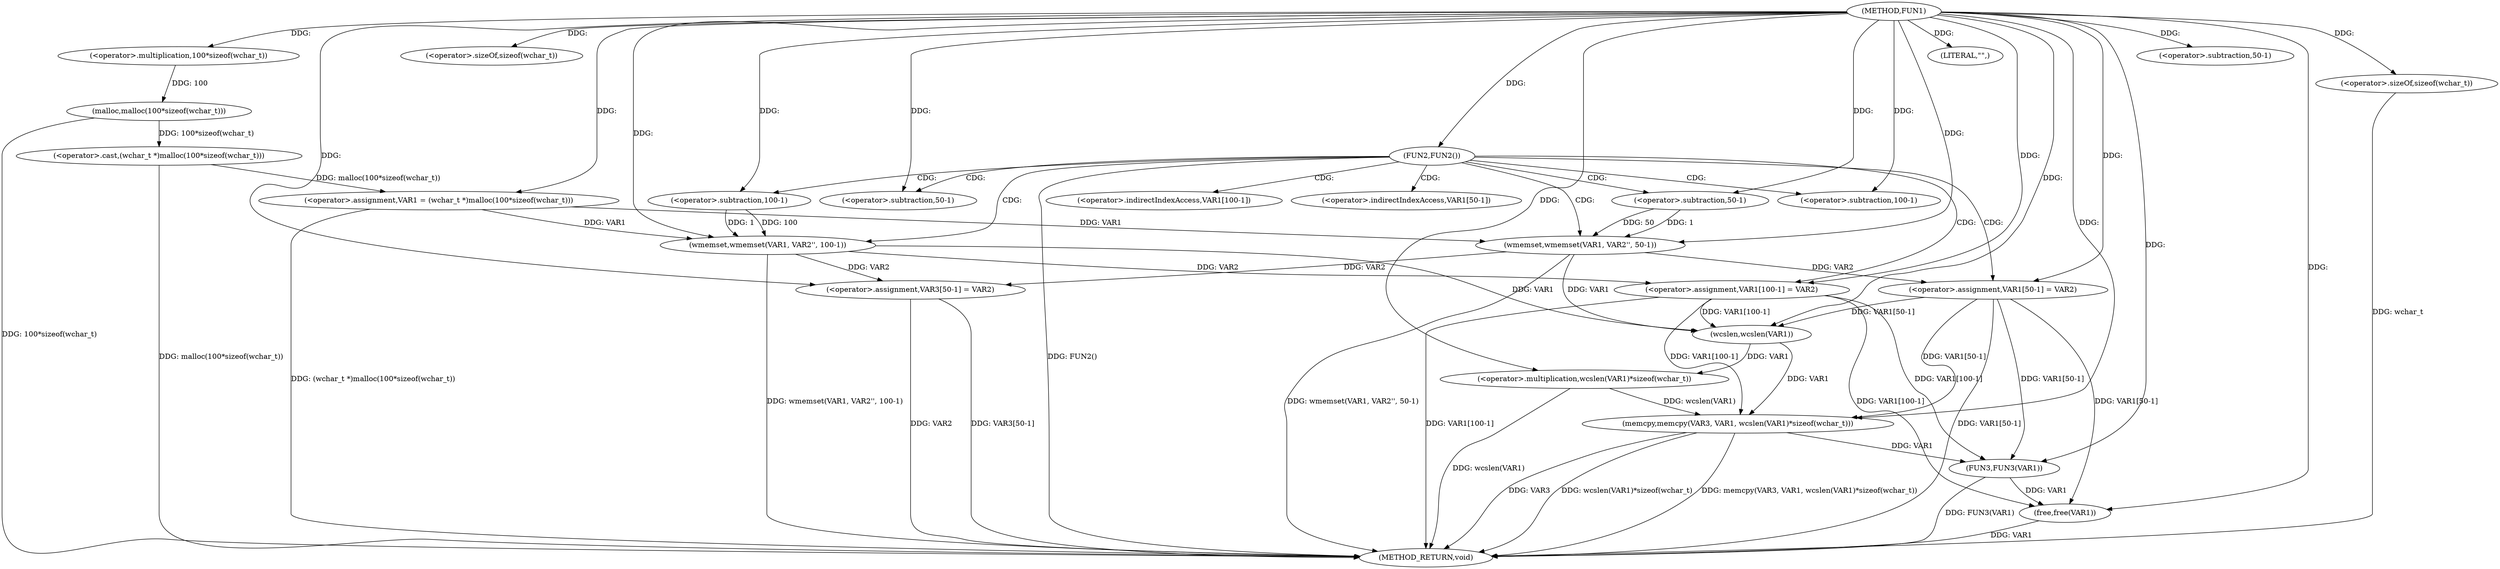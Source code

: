 digraph FUN1 {  
"1000100" [label = "(METHOD,FUN1)" ]
"1000164" [label = "(METHOD_RETURN,void)" ]
"1000103" [label = "(<operator>.assignment,VAR1 = (wchar_t *)malloc(100*sizeof(wchar_t)))" ]
"1000105" [label = "(<operator>.cast,(wchar_t *)malloc(100*sizeof(wchar_t)))" ]
"1000107" [label = "(malloc,malloc(100*sizeof(wchar_t)))" ]
"1000108" [label = "(<operator>.multiplication,100*sizeof(wchar_t))" ]
"1000110" [label = "(<operator>.sizeOf,sizeof(wchar_t))" ]
"1000113" [label = "(FUN2,FUN2())" ]
"1000115" [label = "(wmemset,wmemset(VAR1, VAR2'', 100-1))" ]
"1000118" [label = "(<operator>.subtraction,100-1)" ]
"1000121" [label = "(<operator>.assignment,VAR1[100-1] = VAR2)" ]
"1000124" [label = "(<operator>.subtraction,100-1)" ]
"1000130" [label = "(wmemset,wmemset(VAR1, VAR2'', 50-1))" ]
"1000133" [label = "(<operator>.subtraction,50-1)" ]
"1000136" [label = "(<operator>.assignment,VAR1[50-1] = VAR2)" ]
"1000139" [label = "(<operator>.subtraction,50-1)" ]
"1000144" [label = "(LITERAL,\"\",)" ]
"1000145" [label = "(memcpy,memcpy(VAR3, VAR1, wcslen(VAR1)*sizeof(wchar_t)))" ]
"1000148" [label = "(<operator>.multiplication,wcslen(VAR1)*sizeof(wchar_t))" ]
"1000149" [label = "(wcslen,wcslen(VAR1))" ]
"1000151" [label = "(<operator>.sizeOf,sizeof(wchar_t))" ]
"1000153" [label = "(<operator>.assignment,VAR3[50-1] = VAR2)" ]
"1000156" [label = "(<operator>.subtraction,50-1)" ]
"1000160" [label = "(FUN3,FUN3(VAR1))" ]
"1000162" [label = "(free,free(VAR1))" ]
"1000122" [label = "(<operator>.indirectIndexAccess,VAR1[100-1])" ]
"1000137" [label = "(<operator>.indirectIndexAccess,VAR1[50-1])" ]
  "1000153" -> "1000164"  [ label = "DDG: VAR2"] 
  "1000130" -> "1000164"  [ label = "DDG: wmemset(VAR1, VAR2'', 50-1)"] 
  "1000107" -> "1000164"  [ label = "DDG: 100*sizeof(wchar_t)"] 
  "1000103" -> "1000164"  [ label = "DDG: (wchar_t *)malloc(100*sizeof(wchar_t))"] 
  "1000160" -> "1000164"  [ label = "DDG: FUN3(VAR1)"] 
  "1000151" -> "1000164"  [ label = "DDG: wchar_t"] 
  "1000153" -> "1000164"  [ label = "DDG: VAR3[50-1]"] 
  "1000113" -> "1000164"  [ label = "DDG: FUN2()"] 
  "1000136" -> "1000164"  [ label = "DDG: VAR1[50-1]"] 
  "1000105" -> "1000164"  [ label = "DDG: malloc(100*sizeof(wchar_t))"] 
  "1000115" -> "1000164"  [ label = "DDG: wmemset(VAR1, VAR2'', 100-1)"] 
  "1000148" -> "1000164"  [ label = "DDG: wcslen(VAR1)"] 
  "1000145" -> "1000164"  [ label = "DDG: wcslen(VAR1)*sizeof(wchar_t)"] 
  "1000121" -> "1000164"  [ label = "DDG: VAR1[100-1]"] 
  "1000145" -> "1000164"  [ label = "DDG: memcpy(VAR3, VAR1, wcslen(VAR1)*sizeof(wchar_t))"] 
  "1000162" -> "1000164"  [ label = "DDG: VAR1"] 
  "1000145" -> "1000164"  [ label = "DDG: VAR3"] 
  "1000105" -> "1000103"  [ label = "DDG: malloc(100*sizeof(wchar_t))"] 
  "1000100" -> "1000103"  [ label = "DDG: "] 
  "1000107" -> "1000105"  [ label = "DDG: 100*sizeof(wchar_t)"] 
  "1000108" -> "1000107"  [ label = "DDG: 100"] 
  "1000100" -> "1000108"  [ label = "DDG: "] 
  "1000100" -> "1000110"  [ label = "DDG: "] 
  "1000100" -> "1000113"  [ label = "DDG: "] 
  "1000103" -> "1000115"  [ label = "DDG: VAR1"] 
  "1000100" -> "1000115"  [ label = "DDG: "] 
  "1000118" -> "1000115"  [ label = "DDG: 100"] 
  "1000118" -> "1000115"  [ label = "DDG: 1"] 
  "1000100" -> "1000118"  [ label = "DDG: "] 
  "1000115" -> "1000121"  [ label = "DDG: VAR2"] 
  "1000100" -> "1000121"  [ label = "DDG: "] 
  "1000100" -> "1000124"  [ label = "DDG: "] 
  "1000103" -> "1000130"  [ label = "DDG: VAR1"] 
  "1000100" -> "1000130"  [ label = "DDG: "] 
  "1000133" -> "1000130"  [ label = "DDG: 50"] 
  "1000133" -> "1000130"  [ label = "DDG: 1"] 
  "1000100" -> "1000133"  [ label = "DDG: "] 
  "1000130" -> "1000136"  [ label = "DDG: VAR2"] 
  "1000100" -> "1000136"  [ label = "DDG: "] 
  "1000100" -> "1000139"  [ label = "DDG: "] 
  "1000100" -> "1000144"  [ label = "DDG: "] 
  "1000100" -> "1000145"  [ label = "DDG: "] 
  "1000121" -> "1000145"  [ label = "DDG: VAR1[100-1]"] 
  "1000149" -> "1000145"  [ label = "DDG: VAR1"] 
  "1000136" -> "1000145"  [ label = "DDG: VAR1[50-1]"] 
  "1000148" -> "1000145"  [ label = "DDG: wcslen(VAR1)"] 
  "1000149" -> "1000148"  [ label = "DDG: VAR1"] 
  "1000121" -> "1000149"  [ label = "DDG: VAR1[100-1]"] 
  "1000115" -> "1000149"  [ label = "DDG: VAR1"] 
  "1000136" -> "1000149"  [ label = "DDG: VAR1[50-1]"] 
  "1000130" -> "1000149"  [ label = "DDG: VAR1"] 
  "1000100" -> "1000149"  [ label = "DDG: "] 
  "1000100" -> "1000148"  [ label = "DDG: "] 
  "1000100" -> "1000151"  [ label = "DDG: "] 
  "1000100" -> "1000153"  [ label = "DDG: "] 
  "1000130" -> "1000153"  [ label = "DDG: VAR2"] 
  "1000115" -> "1000153"  [ label = "DDG: VAR2"] 
  "1000100" -> "1000156"  [ label = "DDG: "] 
  "1000121" -> "1000160"  [ label = "DDG: VAR1[100-1]"] 
  "1000145" -> "1000160"  [ label = "DDG: VAR1"] 
  "1000136" -> "1000160"  [ label = "DDG: VAR1[50-1]"] 
  "1000100" -> "1000160"  [ label = "DDG: "] 
  "1000121" -> "1000162"  [ label = "DDG: VAR1[100-1]"] 
  "1000160" -> "1000162"  [ label = "DDG: VAR1"] 
  "1000136" -> "1000162"  [ label = "DDG: VAR1[50-1]"] 
  "1000100" -> "1000162"  [ label = "DDG: "] 
  "1000113" -> "1000121"  [ label = "CDG: "] 
  "1000113" -> "1000137"  [ label = "CDG: "] 
  "1000113" -> "1000124"  [ label = "CDG: "] 
  "1000113" -> "1000130"  [ label = "CDG: "] 
  "1000113" -> "1000139"  [ label = "CDG: "] 
  "1000113" -> "1000115"  [ label = "CDG: "] 
  "1000113" -> "1000133"  [ label = "CDG: "] 
  "1000113" -> "1000136"  [ label = "CDG: "] 
  "1000113" -> "1000118"  [ label = "CDG: "] 
  "1000113" -> "1000122"  [ label = "CDG: "] 
}
